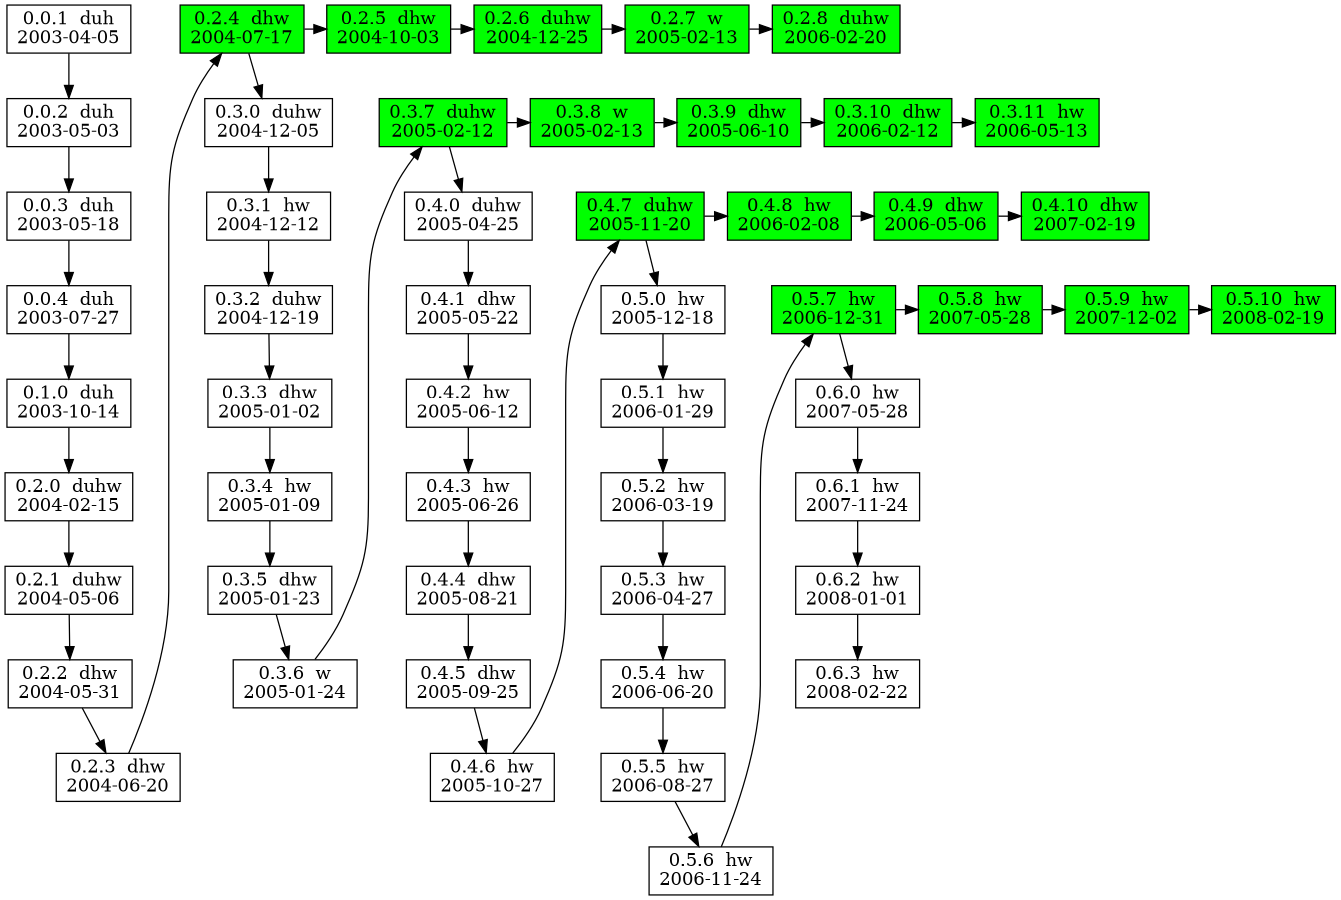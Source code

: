 digraph versions {
	size="10,6"
#	rankdir=LR

# development releases

	node [shape=box]
	v001 [label="0.0.1  duh\n2003-04-05"]
	v002 [label="0.0.2  duh\n2003-05-03"]
	v003 [label="0.0.3  duh\n2003-05-18"]
	v004 [label="0.0.4  duh\n2003-07-27"]
	v010 [label="0.1.0  duh\n2003-10-14"]
	v020 [label="0.2.0  duhw\n2004-02-15"]
	v021 [label="0.2.1  duhw\n2004-05-06"]
	v022 [label="0.2.2  dhw\n2004-05-31"]
	v023 [label="0.2.3  dhw\n2004-06-20"]
	v030 [label="0.3.0  duhw\n2004-12-05"]
	v031 [label="0.3.1  hw\n2004-12-12"]
	v032 [label="0.3.2  duhw\n2004-12-19"]
	v033 [label="0.3.3  dhw\n2005-01-02"]
	v034 [label="0.3.4  hw\n2005-01-09"]
	v035 [label="0.3.5  dhw\n2005-01-23"]
	v036 [label="0.3.6  w\n2005-01-24"]

	v040 [label="0.4.0  duhw\n2005-04-25"]
	v041 [label="0.4.1  dhw\n2005-05-22"]
	v042 [label="0.4.2  hw\n2005-06-12"]
	v043 [label="0.4.3  hw\n2005-06-26"]
	v044 [label="0.4.4  dhw\n2005-08-21"]
	v045 [label="0.4.5  dhw\n2005-09-25"]
	v046 [label="0.4.6  hw\n2005-10-27"]
	v050 [label="0.5.0  hw\n2005-12-18"]
	v051 [label="0.5.1  hw\n2006-01-29"]
	v052 [label="0.5.2  hw\n2006-03-19"]
	v053 [label="0.5.3  hw\n2006-04-27"]
	v054 [label="0.5.4  hw\n2006-06-20"]
	v055 [label="0.5.5  hw\n2006-08-27"]
	v056 [label="0.5.6  hw\n2006-11-24"]
	v060 [label="0.6.0  hw\n2007-05-28"]
	v061 [label="0.6.1  hw\n2007-11-24"]
	v062 [label="0.6.2  hw\n2008-01-01"]
	v063 [label="0.6.3  hw\n2008-02-22"]

# stable releases

	node [fillcolor=green style=filled]
	v024 [label="0.2.4  dhw\n2004-07-17"]
	v025 [label="0.2.5  dhw\n2004-10-03"]
	v026 [label="0.2.6  duhw\n2004-12-25"]
	v027 [label="0.2.7  w\n2005-02-13"]
	v028 [label="0.2.8  duhw\n2006-02-20"]
	v037 [label="0.3.7  duhw\n2005-02-12"]
	v038 [label="0.3.8  w\n2005-02-13"]
	v039 [label="0.3.9  dhw\n2005-06-10"]
	v0310 [label="0.3.10  dhw\n2006-02-12"]
	v0311 [label="0.3.11  hw\n2006-05-13"]
	v047 [label="0.4.7  duhw\n2005-11-20"]
	v048 [label="0.4.8  hw\n2006-02-08"]
	v049 [label="0.4.9  dhw\n2006-05-06"]
	v0410 [label="0.4.10  dhw\n2007-02-19"]
	v057 [label="0.5.7  hw\n2006-12-31"]
	v058 [label="0.5.8  hw\n2007-05-28"]
	v059 [label="0.5.9  hw\n2007-12-02"]
	v0510 [label="0.5.10  hw\n2008-02-19"]

# development releases

	v001 -> v002 -> v003 -> v004
	v004 -> v010 -> v020 -> v021 -> v022 -> v023 -> v024
	v024 -> v030 -> v031 -> v032 -> v033 -> v034 -> v035 -> v036 -> v037
	v037 -> v040 -> v041 -> v042 -> v043 -> v044 -> v045 -> v046 -> v047
	v047 -> v050 -> v051 -> v052 -> v053 -> v054 -> v055 -> v056 -> v057
	v057 -> v060 -> v061 -> v062 -> v063

	{rank=same; v001 v024}
	{rank=same; v030 v037}
	{rank=same; v040 v047}
	{rank=same; v050 v057}
#	{rank=same; v060 v063}

# stable releases

	v024 -> v025 -> v026 -> v027 -> v028
	v037 -> v038 -> v039 -> v0310 -> v0311
	v047 -> v048 -> v049 -> v0410
	v057 -> v058 -> v059 -> v0510

	{rank=same; v024 v025 v026 v027 v028}
	{rank=same; v037 v038 v039 v0310 v0311}
	{rank=same; v047 v048 v049 v0410}
	{rank=same; v057 v058 v059 v0510}

#	edge [style=dashed,color=red]
#	v030 -> v036

}
